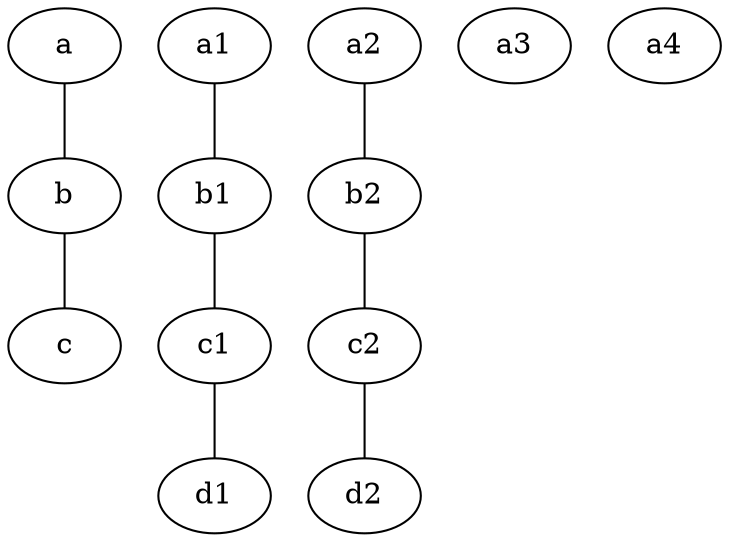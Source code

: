graph graphname {
     a -- b -- c;
	 
	 a1 -- b1 -- c1 -- d1;
	 
	 a2 -- b2 -- c2 -- d2;
	 
	 a3;
	 
	 a4;
 }